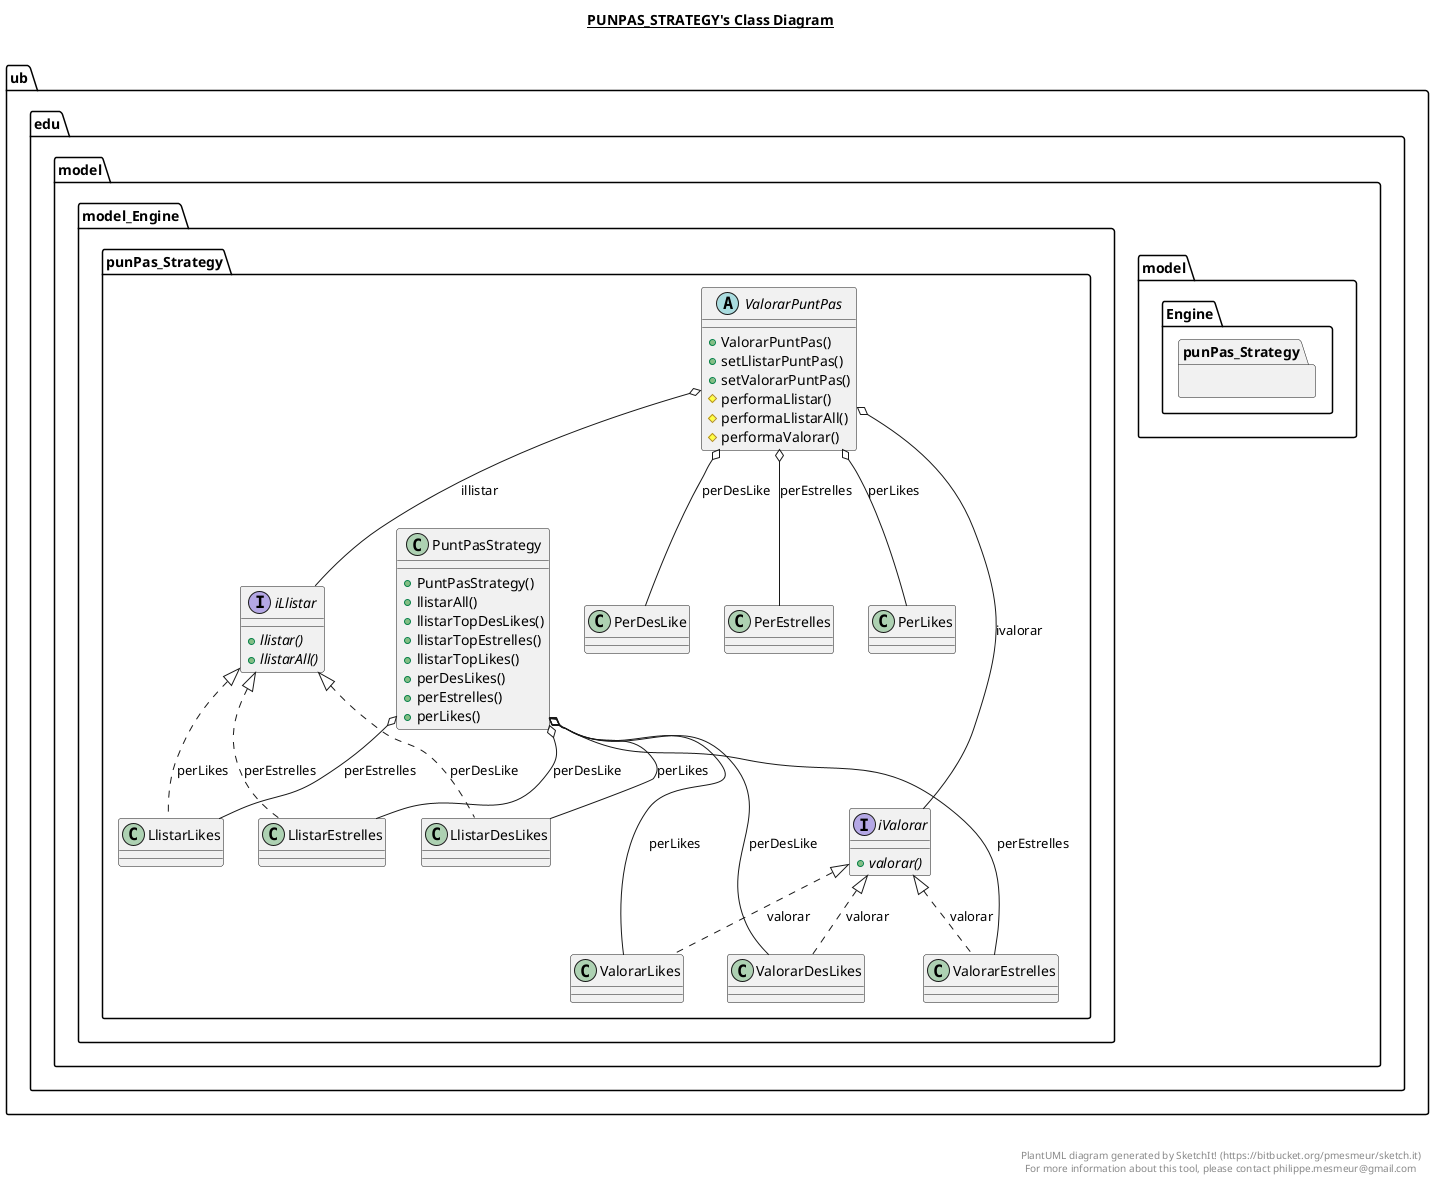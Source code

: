 @startuml

title __PUNPAS_STRATEGY's Class Diagram__\n

  namespace ub.edu.model.model {
    namespace Engine {
      namespace punPas_Strategy {
        class ub.edu.model.model_Engine.punPas_Strategy.PuntPasStrategy {
            + PuntPasStrategy()
            + llistarAll()
            + llistarTopDesLikes()
            + llistarTopEstrelles()
            + llistarTopLikes()
            + perDesLikes()
            + perEstrelles()
            + perLikes()
        }
      }
    }
  }
  

  namespace ub.edu.model.model {
    namespace Engine {
      namespace punPas_Strategy {
        abstract class ub.edu.model.model_Engine.punPas_Strategy.ValorarPuntPas {
            + ValorarPuntPas()
            + setLlistarPuntPas()
            + setValorarPuntPas()
            # performaLlistar()
            # performaLlistarAll()
            # performaValorar()
        }
      }
    }
  }
  

  namespace ub.edu.model.model {
    namespace Engine {
      namespace punPas_Strategy {
        interface ub.edu.model.model_Engine.punPas_Strategy.iLlistar {
            {abstract} + llistar()
            {abstract} + llistarAll()
        }
      }
    }
  }
  

  namespace ub.edu.model.model {
    namespace Engine {
      namespace punPas_Strategy {
        interface ub.edu.model.model_Engine.punPas_Strategy.iValorar {
            {abstract} + valorar()
        }
      }
    }
  }

    namespace ub.edu.model.model {
      namespace Engine {
        namespace punPas_Strategy {
          class ub.edu.model.model_Engine.punPas_Strategy.ValorarLikes {

          }
        }
      }
    }
    namespace ub.edu.model.model {
      namespace Engine {
        namespace punPas_Strategy {
          class ub.edu.model.model_Engine.punPas_Strategy.ValorarDesLikes {

          }
        }
      }
    }
    namespace ub.edu.model.model {
      namespace Engine {
        namespace punPas_Strategy {
          class ub.edu.model.model_Engine.punPas_Strategy.ValorarEstrelles {

          }
        }
      }
    }
'    namespace ub.edu.model.model {
'      namespace Engine {
'        namespace punPas_Strategy {
'          class PerDesLikes {
'
'          }
'        }
'      }
'    }
'    namespace ub.edu.model.model {
'      namespace Engine {
'        namespace punPas_Strategy {
'          class PerLikes {
'
'          }
'        }
'      }
'    }
'    namespace ub.edu.model.model {
'      namespace Engine {
'        namespace punPas_Strategy {
'          class PerEstrelles {
'
'          }
'        }
'      }
'    }
    namespace ub.edu.model.model {
      namespace Engine {
        namespace punPas_Strategy {
          class ub.edu.model.model_Engine.punPas_Strategy.LlistarDesLikes {

          }
        }
      }
    }
    namespace ub.edu.model.model {
      namespace Engine {
        namespace punPas_Strategy {
          class ub.edu.model.model_Engine.punPas_Strategy.LlistarLikes {

          }
        }
      }
    }
    namespace ub.edu.model.model {
      namespace Engine {
        namespace punPas_Strategy {
          class ub.edu.model.model_Engine.punPas_Strategy.LlistarEstrelles {

          }
        }
      }
    }


  ub.edu.model.model_Engine.punPas_Strategy.ValorarPuntPas o-- ub.edu.model.model_Engine.punPas_Strategy.PerDesLike : perDesLike
  ub.edu.model.model_Engine.punPas_Strategy.ValorarPuntPas o-- ub.edu.model.model_Engine.punPas_Strategy.PerEstrelles : perEstrelles
  ub.edu.model.model_Engine.punPas_Strategy.ValorarPuntPas o-- ub.edu.model.model_Engine.punPas_Strategy.PerLikes : perLikes
    ub.edu.model.model_Engine.punPas_Strategy.PuntPasStrategy o-- ub.edu.model.model_Engine.punPas_Strategy.LlistarEstrelles : perDesLike
    ub.edu.model.model_Engine.punPas_Strategy.PuntPasStrategy o-- ub.edu.model.model_Engine.punPas_Strategy.LlistarLikes : perEstrelles
    ub.edu.model.model_Engine.punPas_Strategy.PuntPasStrategy o-- ub.edu.model.model_Engine.punPas_Strategy.LlistarDesLikes : perLikes
    ub.edu.model.model_Engine.punPas_Strategy.PuntPasStrategy o--- ub.edu.model.model_Engine.punPas_Strategy.ValorarDesLikes : perDesLike
    ub.edu.model.model_Engine.punPas_Strategy.PuntPasStrategy o--- ub.edu.model.model_Engine.punPas_Strategy.ValorarEstrelles : perEstrelles
    ub.edu.model.model_Engine.punPas_Strategy.PuntPasStrategy o--- ub.edu.model.model_Engine.punPas_Strategy.ValorarLikes : perLikes
      ub.edu.model.model_Engine.punPas_Strategy.iLlistar <|.. ub.edu.model.model_Engine.punPas_Strategy.LlistarDesLikes : perDesLike
      ub.edu.model.model_Engine.punPas_Strategy.iLlistar <|.. ub.edu.model.model_Engine.punPas_Strategy.LlistarEstrelles : perEstrelles
      ub.edu.model.model_Engine.punPas_Strategy.iLlistar <|.. ub.edu.model.model_Engine.punPas_Strategy.LlistarLikes : perLikes
  ub.edu.model.model_Engine.punPas_Strategy.ValorarPuntPas o-- ub.edu.model.model_Engine.punPas_Strategy.iLlistar : illistar
  ub.edu.model.model_Engine.punPas_Strategy.ValorarPuntPas o-- ub.edu.model.model_Engine.punPas_Strategy.iValorar : ivalorar
  ub.edu.model.model_Engine.punPas_Strategy.iValorar <|.. ub.edu.model.model_Engine.punPas_Strategy.ValorarLikes : valorar
  ub.edu.model.model_Engine.punPas_Strategy.iValorar <|.. ub.edu.model.model_Engine.punPas_Strategy.ValorarDesLikes : valorar
  ub.edu.model.model_Engine.punPas_Strategy.iValorar <|.. ub.edu.model.model_Engine.punPas_Strategy.ValorarEstrelles : valorar





right footer


PlantUML diagram generated by SketchIt! (https://bitbucket.org/pmesmeur/sketch.it)
For more information about this tool, please contact philippe.mesmeur@gmail.com
endfooter

@enduml
